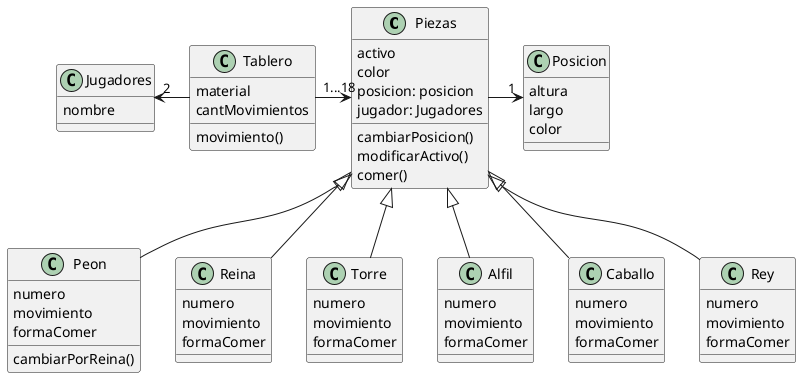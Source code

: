 @startuml

Class Piezas{
    
    activo
    color
    posicion: posicion
    jugador: Jugadores

    cambiarPosicion()
    modificarActivo()
    comer()


}

Class Posicion{
    altura
    largo 
    color

}
Class Peon extends Piezas{
    numero
    movimiento
    formaComer
    cambiarPorReina()
}
Class Reina extends Piezas{
    numero
    movimiento
    formaComer

}
Class Torre extends Piezas{
    numero
    movimiento
    formaComer
}
Class Alfil extends Piezas{
    numero
    movimiento
    formaComer
}
Class Caballo extends Piezas{
    numero
    movimiento
    formaComer
}
Class Rey extends Piezas{
    numero
    movimiento
    formaComer

}
Class Tablero {
    material
    cantMovimientos

    movimiento()
}
Class Jugadores{
    nombre
    

}

Piezas -> "1" Posicion
Tablero -> "1...18" Piezas
Tablero -left-> "2" Jugadores


@enduml